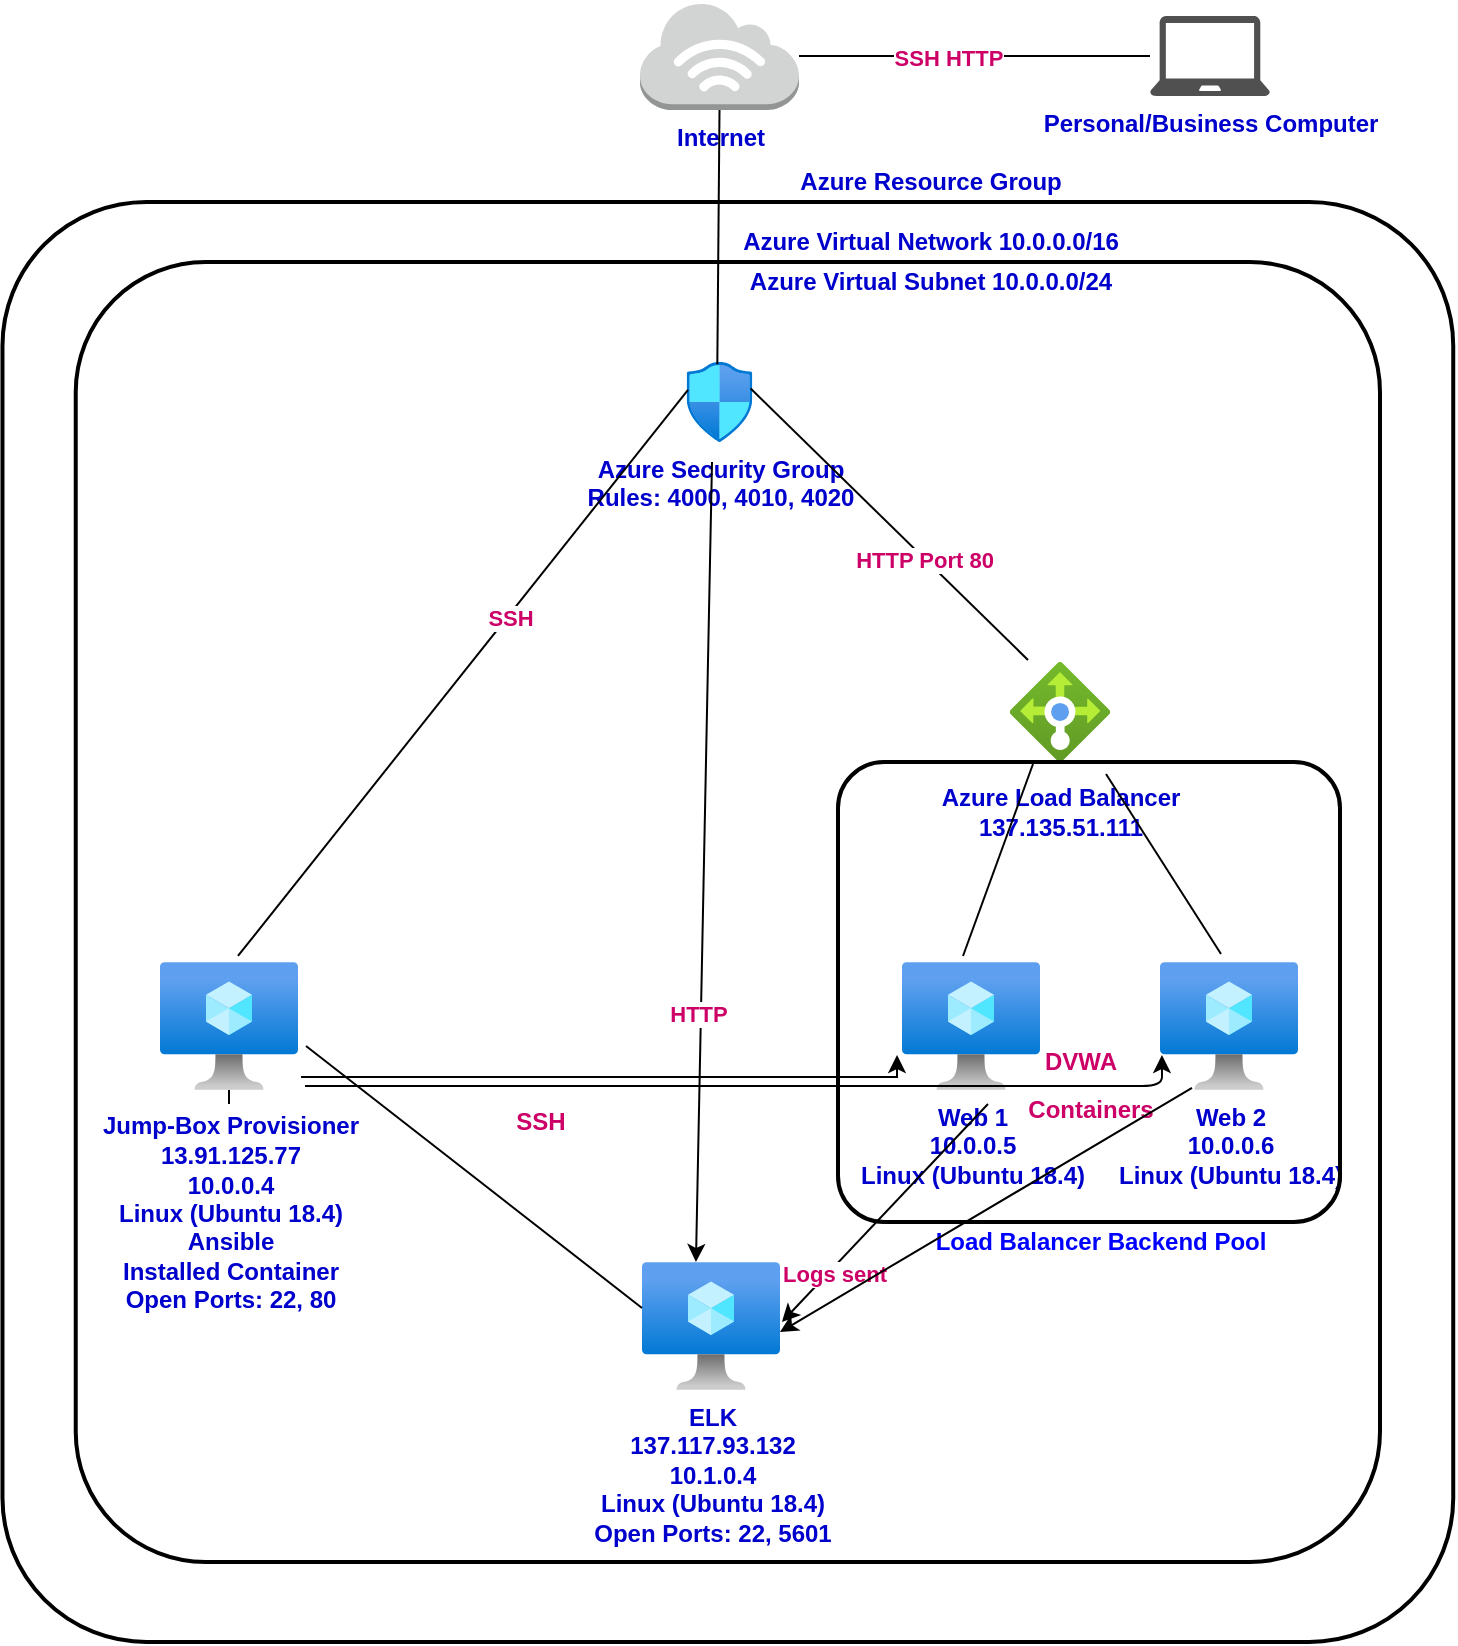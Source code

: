 <mxfile version="14.4.4" type="device"><diagram id="bCoe2zj-iUPBguKe31MN" name="Page-1"><mxGraphModel dx="1377" dy="1059" grid="1" gridSize="10" guides="1" tooltips="1" connect="1" arrows="1" fold="1" page="1" pageScale="1" pageWidth="850" pageHeight="1100" math="0" shadow="0"><root><mxCell id="0"/><mxCell id="1" parent="0"/><mxCell id="2IJk6RgM_0BKSkfC7vL--1" value="&lt;font color=&quot;#0000cc&quot;&gt;&lt;b&gt;Personal/Business Computer&lt;/b&gt;&lt;/font&gt;" style="pointerEvents=1;shadow=0;dashed=0;html=1;strokeColor=none;fillColor=#505050;labelPosition=center;verticalLabelPosition=bottom;verticalAlign=top;outlineConnect=0;align=center;shape=mxgraph.office.devices.laptop;" parent="1" vertex="1"><mxGeometry x="725" y="27" width="60" height="40" as="geometry"/></mxCell><mxCell id="2IJk6RgM_0BKSkfC7vL--16" value="&lt;font color=&quot;#0000cc&quot;&gt;&lt;b&gt;Azure Security Group&lt;br&gt;Rules: 4000, 4010, 4020&lt;br&gt;&lt;/b&gt;&lt;/font&gt;" style="aspect=fixed;html=1;points=[];align=center;image;fontSize=12;image=img/lib/azure2/networking/Network_Security_Groups.svg;" parent="1" vertex="1"><mxGeometry x="493.28" y="200" width="32.94" height="40" as="geometry"/></mxCell><mxCell id="2IJk6RgM_0BKSkfC7vL--20" value="&lt;font color=&quot;#0000cc&quot;&gt;&lt;b&gt;Internet&lt;/b&gt;&lt;/font&gt;" style="outlineConnect=0;dashed=0;verticalLabelPosition=bottom;verticalAlign=top;align=center;html=1;shape=mxgraph.aws3.internet_3;fillColor=#D2D3D3;gradientColor=none;" parent="1" vertex="1"><mxGeometry x="470" y="20" width="79.5" height="54" as="geometry"/></mxCell><mxCell id="2IJk6RgM_0BKSkfC7vL--21" value="" style="endArrow=none;html=1;" parent="1" source="2IJk6RgM_0BKSkfC7vL--1" target="2IJk6RgM_0BKSkfC7vL--20" edge="1"><mxGeometry width="50" height="50" relative="1" as="geometry"><mxPoint x="100.5" y="495" as="sourcePoint"/><mxPoint x="150.5" y="445" as="targetPoint"/><Array as="points"/></mxGeometry></mxCell><mxCell id="2IJk6RgM_0BKSkfC7vL--26" value="&lt;font color=&quot;#cc0066&quot;&gt;&lt;b&gt;SSH HTTP&lt;/b&gt;&lt;/font&gt;" style="edgeLabel;html=1;align=center;verticalAlign=middle;resizable=0;points=[];" parent="2IJk6RgM_0BKSkfC7vL--21" vertex="1" connectable="0"><mxGeometry x="0.152" y="1" relative="1" as="geometry"><mxPoint as="offset"/></mxGeometry></mxCell><mxCell id="2IJk6RgM_0BKSkfC7vL--23" value="" style="endArrow=none;html=1;exitX=0.5;exitY=1;exitDx=0;exitDy=0;exitPerimeter=0;entryX=0.467;entryY=0.027;entryDx=0;entryDy=0;entryPerimeter=0;" parent="1" source="2IJk6RgM_0BKSkfC7vL--20" target="2IJk6RgM_0BKSkfC7vL--16" edge="1"><mxGeometry width="50" height="50" relative="1" as="geometry"><mxPoint x="150.5" y="360" as="sourcePoint"/><mxPoint x="200.5" y="310" as="targetPoint"/></mxGeometry></mxCell><mxCell id="2IJk6RgM_0BKSkfC7vL--24" value="&lt;font color=&quot;#0000cc&quot;&gt;&lt;b&gt;Azure Load Balancer&lt;/b&gt;&lt;/font&gt;&lt;span style=&quot;font-family: &amp;#34;az_ea_font&amp;#34; , &amp;#34;segoe ui&amp;#34; , &amp;#34;az_font&amp;#34; , , , &amp;#34;blinkmacsystemfont&amp;#34; , &amp;#34;roboto&amp;#34; , &amp;#34;oxygen&amp;#34; , &amp;#34;ubuntu&amp;#34; , &amp;#34;cantarell&amp;#34; , &amp;#34;open sans&amp;#34; , &amp;#34;helvetica neue&amp;#34; , sans-serif ; font-size: 16px&quot;&gt;&lt;br&gt;&lt;/span&gt;&lt;font color=&quot;#0000cc&quot;&gt;&lt;b&gt;137.135.51.111&lt;br&gt;&lt;/b&gt;&lt;/font&gt;" style="aspect=fixed;html=1;points=[];align=center;image;fontSize=12;image=img/lib/azure2/networking/Load_Balancers.svg;" parent="1" vertex="1"><mxGeometry x="655" y="350" width="50" height="50" as="geometry"/></mxCell><mxCell id="2IJk6RgM_0BKSkfC7vL--25" value="" style="endArrow=none;html=1;entryX=0.18;entryY=-0.02;entryDx=0;entryDy=0;entryPerimeter=0;exitX=0.973;exitY=0.331;exitDx=0;exitDy=0;exitPerimeter=0;" parent="1" source="2IJk6RgM_0BKSkfC7vL--16" target="2IJk6RgM_0BKSkfC7vL--24" edge="1"><mxGeometry width="50" height="50" relative="1" as="geometry"><mxPoint x="535" y="256" as="sourcePoint"/><mxPoint x="650" y="340" as="targetPoint"/></mxGeometry></mxCell><mxCell id="2IJk6RgM_0BKSkfC7vL--27" value="&lt;font color=&quot;#cc0066&quot;&gt;&lt;b&gt;HTTP Port 80&lt;/b&gt;&lt;/font&gt;" style="edgeLabel;html=1;align=center;verticalAlign=middle;resizable=0;points=[];" parent="2IJk6RgM_0BKSkfC7vL--25" vertex="1" connectable="0"><mxGeometry x="0.118" y="4" relative="1" as="geometry"><mxPoint x="6.32" y="12.15" as="offset"/></mxGeometry></mxCell><mxCell id="2IJk6RgM_0BKSkfC7vL--28" value="&lt;font color=&quot;#0000cc&quot;&gt;&lt;b&gt;Web 1&lt;br&gt;10.0.0.5&lt;br&gt;Linux (Ubuntu 18.4)&lt;br&gt;&lt;/b&gt;&lt;/font&gt;" style="aspect=fixed;html=1;points=[];align=center;image;fontSize=12;image=img/lib/azure2/compute/Virtual_Machine.svg;" parent="1" vertex="1"><mxGeometry x="601" y="500" width="69" height="64" as="geometry"/></mxCell><mxCell id="2IJk6RgM_0BKSkfC7vL--29" value="&lt;font color=&quot;#0000cc&quot;&gt;&lt;b&gt;Web 2&lt;br&gt;10.0.0.6&lt;br&gt;Linux (Ubuntu 18.4)&lt;br&gt;&lt;/b&gt;&lt;/font&gt;" style="aspect=fixed;html=1;points=[];align=center;image;fontSize=12;image=img/lib/azure2/compute/Virtual_Machine.svg;" parent="1" vertex="1"><mxGeometry x="730" y="500" width="69" height="64" as="geometry"/></mxCell><mxCell id="2IJk6RgM_0BKSkfC7vL--30" value="" style="endArrow=none;html=1;entryX=0.23;entryY=1.02;entryDx=0;entryDy=0;entryPerimeter=0;exitX=0.442;exitY=-0.047;exitDx=0;exitDy=0;exitPerimeter=0;" parent="1" source="2IJk6RgM_0BKSkfC7vL--28" target="2IJk6RgM_0BKSkfC7vL--24" edge="1"><mxGeometry width="50" height="50" relative="1" as="geometry"><mxPoint x="610" y="470" as="sourcePoint"/><mxPoint x="660" y="420" as="targetPoint"/></mxGeometry></mxCell><mxCell id="2IJk6RgM_0BKSkfC7vL--31" value="" style="endArrow=none;html=1;entryX=0.96;entryY=1.12;entryDx=0;entryDy=0;entryPerimeter=0;exitX=0.442;exitY=-0.062;exitDx=0;exitDy=0;exitPerimeter=0;" parent="1" source="2IJk6RgM_0BKSkfC7vL--29" target="2IJk6RgM_0BKSkfC7vL--24" edge="1"><mxGeometry width="50" height="50" relative="1" as="geometry"><mxPoint x="710" y="470" as="sourcePoint"/><mxPoint x="760" y="420" as="targetPoint"/></mxGeometry></mxCell><mxCell id="2IJk6RgM_0BKSkfC7vL--44" value="" style="edgeStyle=orthogonalEdgeStyle;rounded=0;orthogonalLoop=1;jettySize=auto;html=1;" parent="1" source="2IJk6RgM_0BKSkfC7vL--32" edge="1"><mxGeometry relative="1" as="geometry"><mxPoint x="264.5" y="644" as="targetPoint"/></mxGeometry></mxCell><mxCell id="2IJk6RgM_0BKSkfC7vL--32" value="&lt;font color=&quot;#0000cc&quot;&gt;&lt;b&gt;Jump-Box Provisioner&lt;span style=&quot;font-family: &amp;#34;az_ea_font&amp;#34; , &amp;#34;segoe ui&amp;#34; , &amp;#34;az_font&amp;#34; , , , &amp;#34;blinkmacsystemfont&amp;#34; , &amp;#34;roboto&amp;#34; , &amp;#34;oxygen&amp;#34; , &amp;#34;ubuntu&amp;#34; , &amp;#34;cantarell&amp;#34; , &amp;#34;open sans&amp;#34; , &amp;#34;helvetica neue&amp;#34; , sans-serif ; font-size: 16px&quot;&gt;&lt;br&gt;&lt;/span&gt;13.91.125.77&lt;br&gt;10.0.0.4&lt;br&gt;Linux (Ubuntu 18.4)&lt;br&gt;Ansible&lt;br&gt;Installed Container&lt;br&gt;Open Ports: 22, 80&lt;br&gt;&lt;/b&gt;&lt;/font&gt;" style="aspect=fixed;html=1;points=[];align=center;image;fontSize=12;image=img/lib/azure2/compute/Virtual_Machine.svg;" parent="1" vertex="1"><mxGeometry x="230" y="500" width="69" height="64" as="geometry"/></mxCell><mxCell id="2IJk6RgM_0BKSkfC7vL--33" value="" style="endArrow=none;html=1;entryX=0.022;entryY=0.349;entryDx=0;entryDy=0;entryPerimeter=0;exitX=0.565;exitY=-0.047;exitDx=0;exitDy=0;exitPerimeter=0;" parent="1" source="2IJk6RgM_0BKSkfC7vL--32" target="2IJk6RgM_0BKSkfC7vL--16" edge="1"><mxGeometry width="50" height="50" relative="1" as="geometry"><mxPoint x="280" y="480" as="sourcePoint"/><mxPoint x="330" y="430" as="targetPoint"/></mxGeometry></mxCell><mxCell id="2IJk6RgM_0BKSkfC7vL--40" value="&lt;font color=&quot;#cc0066&quot;&gt;&lt;b&gt;SSH&lt;/b&gt;&lt;/font&gt;" style="edgeLabel;html=1;align=center;verticalAlign=middle;resizable=0;points=[];" parent="2IJk6RgM_0BKSkfC7vL--33" vertex="1" connectable="0"><mxGeometry x="0.201" y="-1" relative="1" as="geometry"><mxPoint as="offset"/></mxGeometry></mxCell><mxCell id="2IJk6RgM_0BKSkfC7vL--35" value="" style="edgeStyle=segmentEdgeStyle;endArrow=classic;html=1;exitX=1.022;exitY=0.898;exitDx=0;exitDy=0;exitPerimeter=0;entryX=-0.036;entryY=0.727;entryDx=0;entryDy=0;entryPerimeter=0;rounded=0;" parent="1" source="2IJk6RgM_0BKSkfC7vL--32" target="2IJk6RgM_0BKSkfC7vL--28" edge="1"><mxGeometry width="50" height="50" relative="1" as="geometry"><mxPoint x="299" y="540" as="sourcePoint"/><mxPoint x="349" y="490" as="targetPoint"/></mxGeometry></mxCell><mxCell id="2IJk6RgM_0BKSkfC7vL--37" value="" style="edgeStyle=segmentEdgeStyle;endArrow=classic;html=1;exitX=1.051;exitY=0.969;exitDx=0;exitDy=0;exitPerimeter=0;entryX=0.014;entryY=0.727;entryDx=0;entryDy=0;entryPerimeter=0;" parent="1" source="2IJk6RgM_0BKSkfC7vL--32" target="2IJk6RgM_0BKSkfC7vL--29" edge="1"><mxGeometry width="50" height="50" relative="1" as="geometry"><mxPoint x="310" y="564" as="sourcePoint"/><mxPoint x="360" y="514" as="targetPoint"/></mxGeometry></mxCell><mxCell id="2IJk6RgM_0BKSkfC7vL--38" value="&lt;font color=&quot;#cc0066&quot;&gt;&lt;b&gt;SSH&lt;/b&gt;&lt;/font&gt;" style="text;html=1;align=center;verticalAlign=middle;resizable=0;points=[];autosize=1;" parent="1" vertex="1"><mxGeometry x="400" y="570" width="40" height="20" as="geometry"/></mxCell><mxCell id="2IJk6RgM_0BKSkfC7vL--39" value="&lt;font color=&quot;#cc0066&quot;&gt;&lt;b&gt;Containers&lt;/b&gt;&lt;/font&gt;" style="text;html=1;align=center;verticalAlign=middle;resizable=0;points=[];autosize=1;" parent="1" vertex="1"><mxGeometry x="655" y="564" width="80" height="20" as="geometry"/></mxCell><mxCell id="2IJk6RgM_0BKSkfC7vL--41" value="" style="rounded=1;arcSize=10;strokeColor=#000000;fillColor=none;gradientColor=none;strokeWidth=2;" parent="1" vertex="1"><mxGeometry x="569" y="400" width="251" height="230" as="geometry"/></mxCell><mxCell id="2IJk6RgM_0BKSkfC7vL--42" value="&lt;font color=&quot;#0000ff&quot;&gt;&lt;b&gt;Load Balancer Backend Pool&lt;/b&gt;&lt;/font&gt;" style="text;html=1;align=center;verticalAlign=middle;resizable=0;points=[];autosize=1;" parent="1" vertex="1"><mxGeometry x="610" y="630" width="180" height="20" as="geometry"/></mxCell><mxCell id="2IJk6RgM_0BKSkfC7vL--46" value="" style="rounded=1;arcSize=10;strokeColor=#000000;fillColor=none;gradientColor=none;strokeWidth=2;" parent="1" vertex="1"><mxGeometry x="151.24" y="120" width="725.38" height="720" as="geometry"/></mxCell><mxCell id="2IJk6RgM_0BKSkfC7vL--47" value="&lt;font color=&quot;#0000cc&quot;&gt;&lt;b&gt;Azure Resource Group&lt;/b&gt;&lt;/font&gt;" style="text;html=1;align=center;verticalAlign=middle;resizable=0;points=[];autosize=1;" parent="1" vertex="1"><mxGeometry x="540" y="100" width="150" height="20" as="geometry"/></mxCell><mxCell id="2IJk6RgM_0BKSkfC7vL--48" value="" style="rounded=1;arcSize=10;strokeColor=#000000;fillColor=none;gradientColor=none;strokeWidth=2;" parent="1" vertex="1"><mxGeometry x="187.87" y="150" width="652.13" height="650" as="geometry"/></mxCell><mxCell id="2IJk6RgM_0BKSkfC7vL--49" value="&lt;font color=&quot;#0000cc&quot;&gt;&lt;b&gt;Azure Virtual Network 10.0.0.0/16&lt;/b&gt;&lt;/font&gt;" style="text;html=1;align=center;verticalAlign=middle;resizable=0;points=[];autosize=1;" parent="1" vertex="1"><mxGeometry x="515" y="130" width="200" height="20" as="geometry"/></mxCell><mxCell id="2IJk6RgM_0BKSkfC7vL--50" value="&lt;font color=&quot;#0000cc&quot;&gt;&lt;b&gt;Azure Virtual Subnet 10.0.0.0/24&lt;/b&gt;&lt;/font&gt;" style="text;html=1;align=center;verticalAlign=middle;resizable=0;points=[];autosize=1;" parent="1" vertex="1"><mxGeometry x="515" y="150" width="200" height="20" as="geometry"/></mxCell><mxCell id="00HV0D6OnhsY4F2nERZx-1" value="&lt;font color=&quot;#0000cc&quot;&gt;&lt;b&gt;ELK&lt;br&gt;&lt;/b&gt;&lt;/font&gt;&lt;font color=&quot;#0000cc&quot;&gt;&lt;b&gt;137.117.93.132&lt;br&gt;10.1.0.4&lt;br&gt;Linux (Ubuntu 18.4)&lt;br&gt;Open Ports: 22, 5601&lt;/b&gt;&lt;br&gt;&lt;/font&gt;" style="aspect=fixed;html=1;points=[];align=center;image;fontSize=12;image=img/lib/azure2/compute/Virtual_Machine.svg;" vertex="1" parent="1"><mxGeometry x="471" y="650" width="69" height="64" as="geometry"/></mxCell><mxCell id="00HV0D6OnhsY4F2nERZx-2" value="&lt;font color=&quot;#cc0066&quot;&gt;&lt;b&gt;DVWA&lt;/b&gt;&lt;/font&gt;" style="text;html=1;align=center;verticalAlign=middle;resizable=0;points=[];autosize=1;" vertex="1" parent="1"><mxGeometry x="665" y="540" width="50" height="20" as="geometry"/></mxCell><mxCell id="00HV0D6OnhsY4F2nERZx-10" value="" style="endArrow=none;html=1;exitX=1.058;exitY=0.656;exitDx=0;exitDy=0;exitPerimeter=0;entryX=0;entryY=0.359;entryDx=0;entryDy=0;entryPerimeter=0;" edge="1" parent="1" source="2IJk6RgM_0BKSkfC7vL--32" target="00HV0D6OnhsY4F2nERZx-1"><mxGeometry width="50" height="50" relative="1" as="geometry"><mxPoint x="320" y="500" as="sourcePoint"/><mxPoint x="370" y="450" as="targetPoint"/></mxGeometry></mxCell><mxCell id="00HV0D6OnhsY4F2nERZx-11" value="" style="endArrow=classic;html=1;entryX=0.391;entryY=0;entryDx=0;entryDy=0;entryPerimeter=0;" edge="1" parent="1" target="00HV0D6OnhsY4F2nERZx-1"><mxGeometry width="50" height="50" relative="1" as="geometry"><mxPoint x="506" y="250" as="sourcePoint"/><mxPoint x="534.75" y="360" as="targetPoint"/></mxGeometry></mxCell><mxCell id="00HV0D6OnhsY4F2nERZx-12" value="&lt;b&gt;&lt;font color=&quot;#cc0066&quot;&gt;HTTP&lt;/font&gt;&lt;/b&gt;" style="edgeLabel;html=1;align=center;verticalAlign=middle;resizable=0;points=[];" vertex="1" connectable="0" parent="00HV0D6OnhsY4F2nERZx-11"><mxGeometry x="0.377" y="-2" relative="1" as="geometry"><mxPoint as="offset"/></mxGeometry></mxCell><mxCell id="00HV0D6OnhsY4F2nERZx-13" value="" style="endArrow=classic;html=1;exitX=0.623;exitY=1.109;exitDx=0;exitDy=0;exitPerimeter=0;entryX=1.014;entryY=0.469;entryDx=0;entryDy=0;entryPerimeter=0;" edge="1" parent="1" source="2IJk6RgM_0BKSkfC7vL--28" target="00HV0D6OnhsY4F2nERZx-1"><mxGeometry width="50" height="50" relative="1" as="geometry"><mxPoint x="655" y="720" as="sourcePoint"/><mxPoint x="705" y="670" as="targetPoint"/></mxGeometry></mxCell><mxCell id="00HV0D6OnhsY4F2nERZx-18" value="&lt;b&gt;&lt;font color=&quot;#cc0066&quot;&gt;Logs sent&lt;/font&gt;&lt;/b&gt;" style="edgeLabel;html=1;align=center;verticalAlign=middle;resizable=0;points=[];" vertex="1" connectable="0" parent="00HV0D6OnhsY4F2nERZx-13"><mxGeometry x="0.536" y="2" relative="1" as="geometry"><mxPoint as="offset"/></mxGeometry></mxCell><mxCell id="00HV0D6OnhsY4F2nERZx-14" value="" style="endArrow=classic;html=1;exitX=0.232;exitY=0.984;exitDx=0;exitDy=0;exitPerimeter=0;entryX=1;entryY=0.547;entryDx=0;entryDy=0;entryPerimeter=0;" edge="1" parent="1" source="2IJk6RgM_0BKSkfC7vL--29" target="00HV0D6OnhsY4F2nERZx-1"><mxGeometry width="50" height="50" relative="1" as="geometry"><mxPoint x="620" y="720" as="sourcePoint"/><mxPoint x="670" y="670" as="targetPoint"/></mxGeometry></mxCell></root></mxGraphModel></diagram></mxfile>